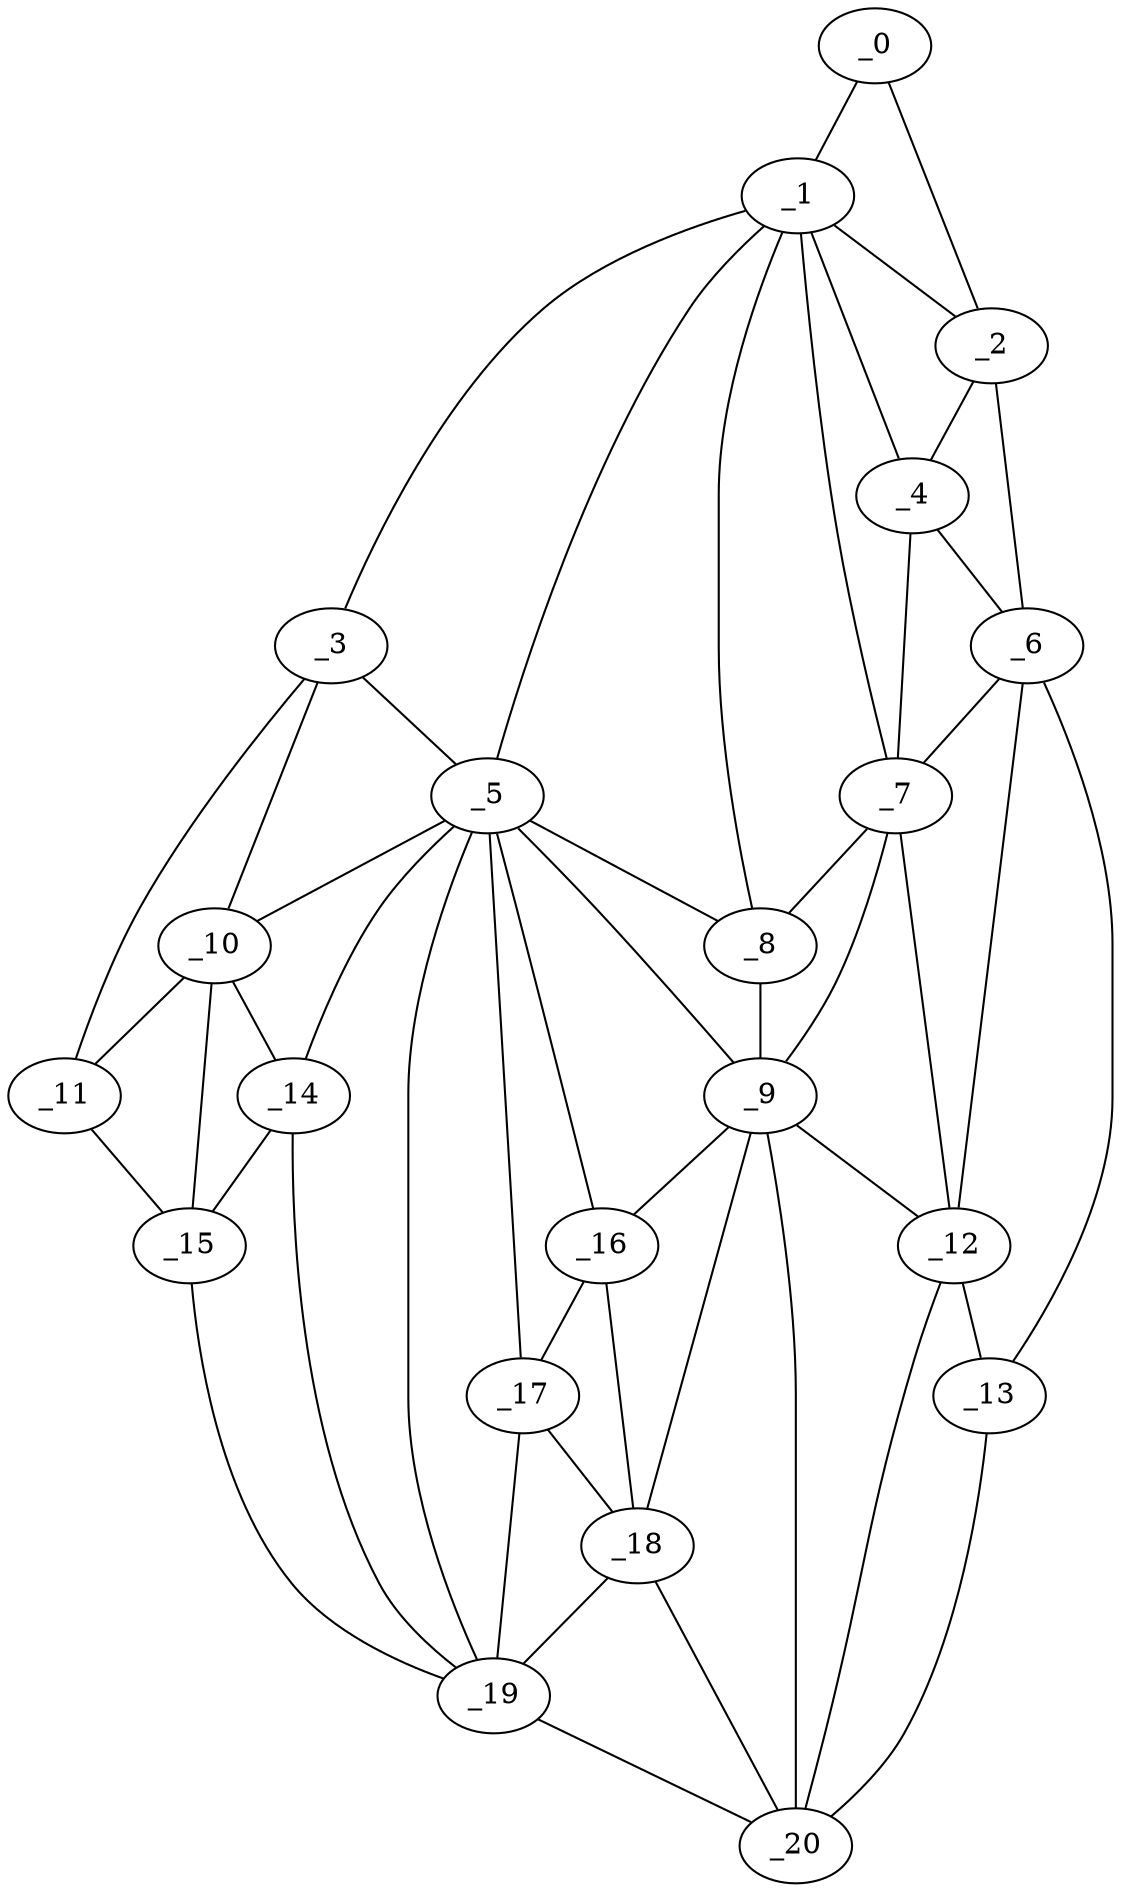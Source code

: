 graph "obj7__195.gxl" {
	_0	 [x=39,
		y=8];
	_1	 [x=39,
		y=13];
	_0 -- _1	 [valence=1];
	_2	 [x=51,
		y=3];
	_0 -- _2	 [valence=1];
	_1 -- _2	 [valence=2];
	_3	 [x=54,
		y=101];
	_1 -- _3	 [valence=1];
	_4	 [x=56,
		y=8];
	_1 -- _4	 [valence=2];
	_5	 [x=56,
		y=72];
	_1 -- _5	 [valence=2];
	_7	 [x=67,
		y=24];
	_1 -- _7	 [valence=2];
	_8	 [x=70,
		y=29];
	_1 -- _8	 [valence=2];
	_2 -- _4	 [valence=2];
	_6	 [x=67,
		y=5];
	_2 -- _6	 [valence=1];
	_3 -- _5	 [valence=2];
	_10	 [x=79,
		y=107];
	_3 -- _10	 [valence=2];
	_11	 [x=79,
		y=125];
	_3 -- _11	 [valence=1];
	_4 -- _6	 [valence=2];
	_4 -- _7	 [valence=2];
	_5 -- _8	 [valence=2];
	_9	 [x=77,
		y=30];
	_5 -- _9	 [valence=2];
	_5 -- _10	 [valence=2];
	_14	 [x=94,
		y=91];
	_5 -- _14	 [valence=1];
	_16	 [x=95,
		y=49];
	_5 -- _16	 [valence=1];
	_17	 [x=95,
		y=62];
	_5 -- _17	 [valence=1];
	_19	 [x=96,
		y=71];
	_5 -- _19	 [valence=2];
	_6 -- _7	 [valence=1];
	_12	 [x=81,
		y=19];
	_6 -- _12	 [valence=2];
	_13	 [x=94,
		y=14];
	_6 -- _13	 [valence=1];
	_7 -- _8	 [valence=1];
	_7 -- _9	 [valence=2];
	_7 -- _12	 [valence=2];
	_8 -- _9	 [valence=1];
	_9 -- _12	 [valence=1];
	_9 -- _16	 [valence=2];
	_18	 [x=96,
		y=41];
	_9 -- _18	 [valence=1];
	_20	 [x=97,
		y=26];
	_9 -- _20	 [valence=2];
	_10 -- _11	 [valence=2];
	_10 -- _14	 [valence=2];
	_15	 [x=94,
		y=120];
	_10 -- _15	 [valence=1];
	_11 -- _15	 [valence=1];
	_12 -- _13	 [valence=1];
	_12 -- _20	 [valence=1];
	_13 -- _20	 [valence=1];
	_14 -- _15	 [valence=1];
	_14 -- _19	 [valence=2];
	_15 -- _19	 [valence=1];
	_16 -- _17	 [valence=1];
	_16 -- _18	 [valence=2];
	_17 -- _18	 [valence=2];
	_17 -- _19	 [valence=2];
	_18 -- _19	 [valence=1];
	_18 -- _20	 [valence=1];
	_19 -- _20	 [valence=1];
}
